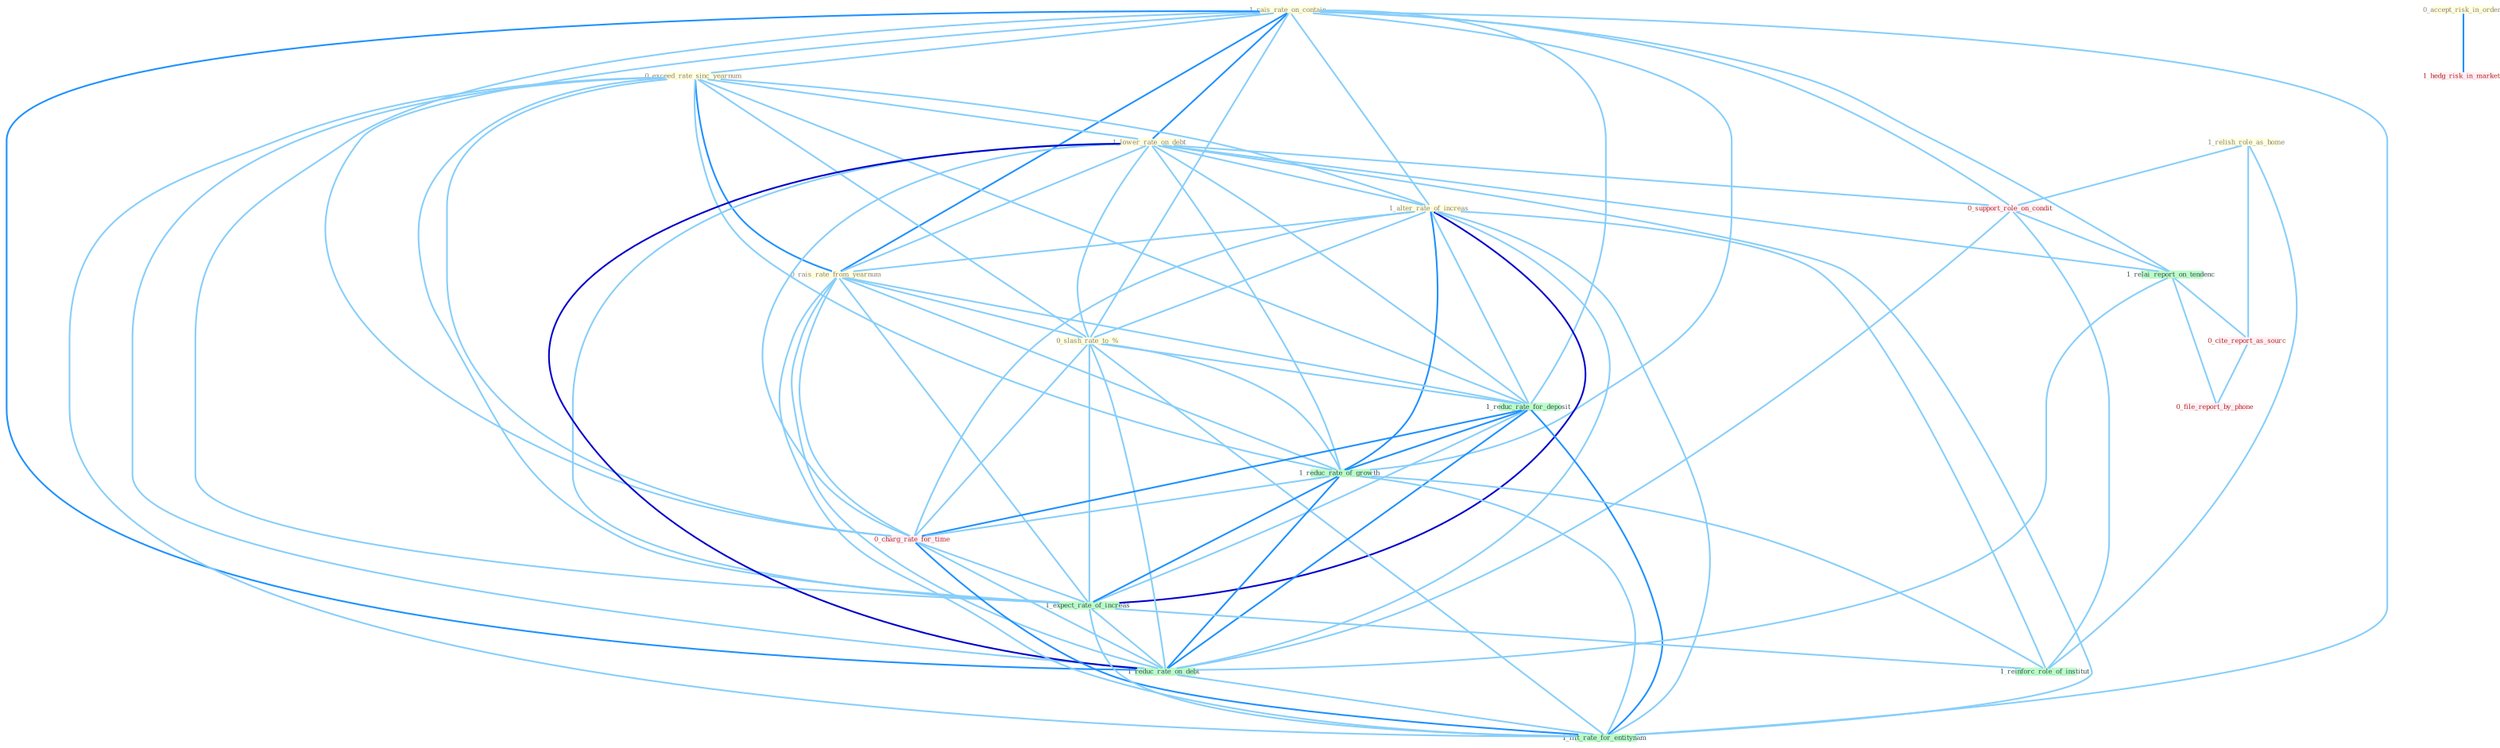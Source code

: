 Graph G{ 
    node
    [shape=polygon,style=filled,width=.5,height=.06,color="#BDFCC9",fixedsize=true,fontsize=4,
    fontcolor="#2f4f4f"];
    {node
    [color="#ffffe0", fontcolor="#8b7d6b"] "1_rais_rate_on_contain " "0_exceed_rate_sinc_yearnum " "1_lower_rate_on_debt " "1_alter_rate_of_increas " "0_rais_rate_from_yearnum " "0_accept_risk_in_order " "1_relish_role_as_home " "0_slash_rate_to_% "}
{node [color="#fff0f5", fontcolor="#b22222"] "0_support_role_on_condit " "0_cite_report_as_sourc " "0_file_report_by_phone " "0_charg_rate_for_time " "1_hedg_risk_in_market "}
edge [color="#B0E2FF"];

	"1_rais_rate_on_contain " -- "0_exceed_rate_sinc_yearnum " [w="1", color="#87cefa" ];
	"1_rais_rate_on_contain " -- "1_lower_rate_on_debt " [w="2", color="#1e90ff" , len=0.8];
	"1_rais_rate_on_contain " -- "1_alter_rate_of_increas " [w="1", color="#87cefa" ];
	"1_rais_rate_on_contain " -- "0_rais_rate_from_yearnum " [w="2", color="#1e90ff" , len=0.8];
	"1_rais_rate_on_contain " -- "0_slash_rate_to_% " [w="1", color="#87cefa" ];
	"1_rais_rate_on_contain " -- "1_reduc_rate_for_deposit " [w="1", color="#87cefa" ];
	"1_rais_rate_on_contain " -- "0_support_role_on_condit " [w="1", color="#87cefa" ];
	"1_rais_rate_on_contain " -- "1_relai_report_on_tendenc " [w="1", color="#87cefa" ];
	"1_rais_rate_on_contain " -- "1_reduc_rate_of_growth " [w="1", color="#87cefa" ];
	"1_rais_rate_on_contain " -- "0_charg_rate_for_time " [w="1", color="#87cefa" ];
	"1_rais_rate_on_contain " -- "1_expect_rate_of_increas " [w="1", color="#87cefa" ];
	"1_rais_rate_on_contain " -- "1_reduc_rate_on_debt " [w="2", color="#1e90ff" , len=0.8];
	"1_rais_rate_on_contain " -- "1_lift_rate_for_entitynam " [w="1", color="#87cefa" ];
	"0_exceed_rate_sinc_yearnum " -- "1_lower_rate_on_debt " [w="1", color="#87cefa" ];
	"0_exceed_rate_sinc_yearnum " -- "1_alter_rate_of_increas " [w="1", color="#87cefa" ];
	"0_exceed_rate_sinc_yearnum " -- "0_rais_rate_from_yearnum " [w="2", color="#1e90ff" , len=0.8];
	"0_exceed_rate_sinc_yearnum " -- "0_slash_rate_to_% " [w="1", color="#87cefa" ];
	"0_exceed_rate_sinc_yearnum " -- "1_reduc_rate_for_deposit " [w="1", color="#87cefa" ];
	"0_exceed_rate_sinc_yearnum " -- "1_reduc_rate_of_growth " [w="1", color="#87cefa" ];
	"0_exceed_rate_sinc_yearnum " -- "0_charg_rate_for_time " [w="1", color="#87cefa" ];
	"0_exceed_rate_sinc_yearnum " -- "1_expect_rate_of_increas " [w="1", color="#87cefa" ];
	"0_exceed_rate_sinc_yearnum " -- "1_reduc_rate_on_debt " [w="1", color="#87cefa" ];
	"0_exceed_rate_sinc_yearnum " -- "1_lift_rate_for_entitynam " [w="1", color="#87cefa" ];
	"1_lower_rate_on_debt " -- "1_alter_rate_of_increas " [w="1", color="#87cefa" ];
	"1_lower_rate_on_debt " -- "0_rais_rate_from_yearnum " [w="1", color="#87cefa" ];
	"1_lower_rate_on_debt " -- "0_slash_rate_to_% " [w="1", color="#87cefa" ];
	"1_lower_rate_on_debt " -- "1_reduc_rate_for_deposit " [w="1", color="#87cefa" ];
	"1_lower_rate_on_debt " -- "0_support_role_on_condit " [w="1", color="#87cefa" ];
	"1_lower_rate_on_debt " -- "1_relai_report_on_tendenc " [w="1", color="#87cefa" ];
	"1_lower_rate_on_debt " -- "1_reduc_rate_of_growth " [w="1", color="#87cefa" ];
	"1_lower_rate_on_debt " -- "0_charg_rate_for_time " [w="1", color="#87cefa" ];
	"1_lower_rate_on_debt " -- "1_expect_rate_of_increas " [w="1", color="#87cefa" ];
	"1_lower_rate_on_debt " -- "1_reduc_rate_on_debt " [w="3", color="#0000cd" , len=0.6];
	"1_lower_rate_on_debt " -- "1_lift_rate_for_entitynam " [w="1", color="#87cefa" ];
	"1_alter_rate_of_increas " -- "0_rais_rate_from_yearnum " [w="1", color="#87cefa" ];
	"1_alter_rate_of_increas " -- "0_slash_rate_to_% " [w="1", color="#87cefa" ];
	"1_alter_rate_of_increas " -- "1_reduc_rate_for_deposit " [w="1", color="#87cefa" ];
	"1_alter_rate_of_increas " -- "1_reduc_rate_of_growth " [w="2", color="#1e90ff" , len=0.8];
	"1_alter_rate_of_increas " -- "0_charg_rate_for_time " [w="1", color="#87cefa" ];
	"1_alter_rate_of_increas " -- "1_expect_rate_of_increas " [w="3", color="#0000cd" , len=0.6];
	"1_alter_rate_of_increas " -- "1_reduc_rate_on_debt " [w="1", color="#87cefa" ];
	"1_alter_rate_of_increas " -- "1_reinforc_role_of_institut " [w="1", color="#87cefa" ];
	"1_alter_rate_of_increas " -- "1_lift_rate_for_entitynam " [w="1", color="#87cefa" ];
	"0_rais_rate_from_yearnum " -- "0_slash_rate_to_% " [w="1", color="#87cefa" ];
	"0_rais_rate_from_yearnum " -- "1_reduc_rate_for_deposit " [w="1", color="#87cefa" ];
	"0_rais_rate_from_yearnum " -- "1_reduc_rate_of_growth " [w="1", color="#87cefa" ];
	"0_rais_rate_from_yearnum " -- "0_charg_rate_for_time " [w="1", color="#87cefa" ];
	"0_rais_rate_from_yearnum " -- "1_expect_rate_of_increas " [w="1", color="#87cefa" ];
	"0_rais_rate_from_yearnum " -- "1_reduc_rate_on_debt " [w="1", color="#87cefa" ];
	"0_rais_rate_from_yearnum " -- "1_lift_rate_for_entitynam " [w="1", color="#87cefa" ];
	"0_accept_risk_in_order " -- "1_hedg_risk_in_market " [w="2", color="#1e90ff" , len=0.8];
	"1_relish_role_as_home " -- "0_support_role_on_condit " [w="1", color="#87cefa" ];
	"1_relish_role_as_home " -- "0_cite_report_as_sourc " [w="1", color="#87cefa" ];
	"1_relish_role_as_home " -- "1_reinforc_role_of_institut " [w="1", color="#87cefa" ];
	"0_slash_rate_to_% " -- "1_reduc_rate_for_deposit " [w="1", color="#87cefa" ];
	"0_slash_rate_to_% " -- "1_reduc_rate_of_growth " [w="1", color="#87cefa" ];
	"0_slash_rate_to_% " -- "0_charg_rate_for_time " [w="1", color="#87cefa" ];
	"0_slash_rate_to_% " -- "1_expect_rate_of_increas " [w="1", color="#87cefa" ];
	"0_slash_rate_to_% " -- "1_reduc_rate_on_debt " [w="1", color="#87cefa" ];
	"0_slash_rate_to_% " -- "1_lift_rate_for_entitynam " [w="1", color="#87cefa" ];
	"1_reduc_rate_for_deposit " -- "1_reduc_rate_of_growth " [w="2", color="#1e90ff" , len=0.8];
	"1_reduc_rate_for_deposit " -- "0_charg_rate_for_time " [w="2", color="#1e90ff" , len=0.8];
	"1_reduc_rate_for_deposit " -- "1_expect_rate_of_increas " [w="1", color="#87cefa" ];
	"1_reduc_rate_for_deposit " -- "1_reduc_rate_on_debt " [w="2", color="#1e90ff" , len=0.8];
	"1_reduc_rate_for_deposit " -- "1_lift_rate_for_entitynam " [w="2", color="#1e90ff" , len=0.8];
	"0_support_role_on_condit " -- "1_relai_report_on_tendenc " [w="1", color="#87cefa" ];
	"0_support_role_on_condit " -- "1_reduc_rate_on_debt " [w="1", color="#87cefa" ];
	"0_support_role_on_condit " -- "1_reinforc_role_of_institut " [w="1", color="#87cefa" ];
	"1_relai_report_on_tendenc " -- "0_cite_report_as_sourc " [w="1", color="#87cefa" ];
	"1_relai_report_on_tendenc " -- "0_file_report_by_phone " [w="1", color="#87cefa" ];
	"1_relai_report_on_tendenc " -- "1_reduc_rate_on_debt " [w="1", color="#87cefa" ];
	"0_cite_report_as_sourc " -- "0_file_report_by_phone " [w="1", color="#87cefa" ];
	"1_reduc_rate_of_growth " -- "0_charg_rate_for_time " [w="1", color="#87cefa" ];
	"1_reduc_rate_of_growth " -- "1_expect_rate_of_increas " [w="2", color="#1e90ff" , len=0.8];
	"1_reduc_rate_of_growth " -- "1_reduc_rate_on_debt " [w="2", color="#1e90ff" , len=0.8];
	"1_reduc_rate_of_growth " -- "1_reinforc_role_of_institut " [w="1", color="#87cefa" ];
	"1_reduc_rate_of_growth " -- "1_lift_rate_for_entitynam " [w="1", color="#87cefa" ];
	"0_charg_rate_for_time " -- "1_expect_rate_of_increas " [w="1", color="#87cefa" ];
	"0_charg_rate_for_time " -- "1_reduc_rate_on_debt " [w="1", color="#87cefa" ];
	"0_charg_rate_for_time " -- "1_lift_rate_for_entitynam " [w="2", color="#1e90ff" , len=0.8];
	"1_expect_rate_of_increas " -- "1_reduc_rate_on_debt " [w="1", color="#87cefa" ];
	"1_expect_rate_of_increas " -- "1_reinforc_role_of_institut " [w="1", color="#87cefa" ];
	"1_expect_rate_of_increas " -- "1_lift_rate_for_entitynam " [w="1", color="#87cefa" ];
	"1_reduc_rate_on_debt " -- "1_lift_rate_for_entitynam " [w="1", color="#87cefa" ];
}